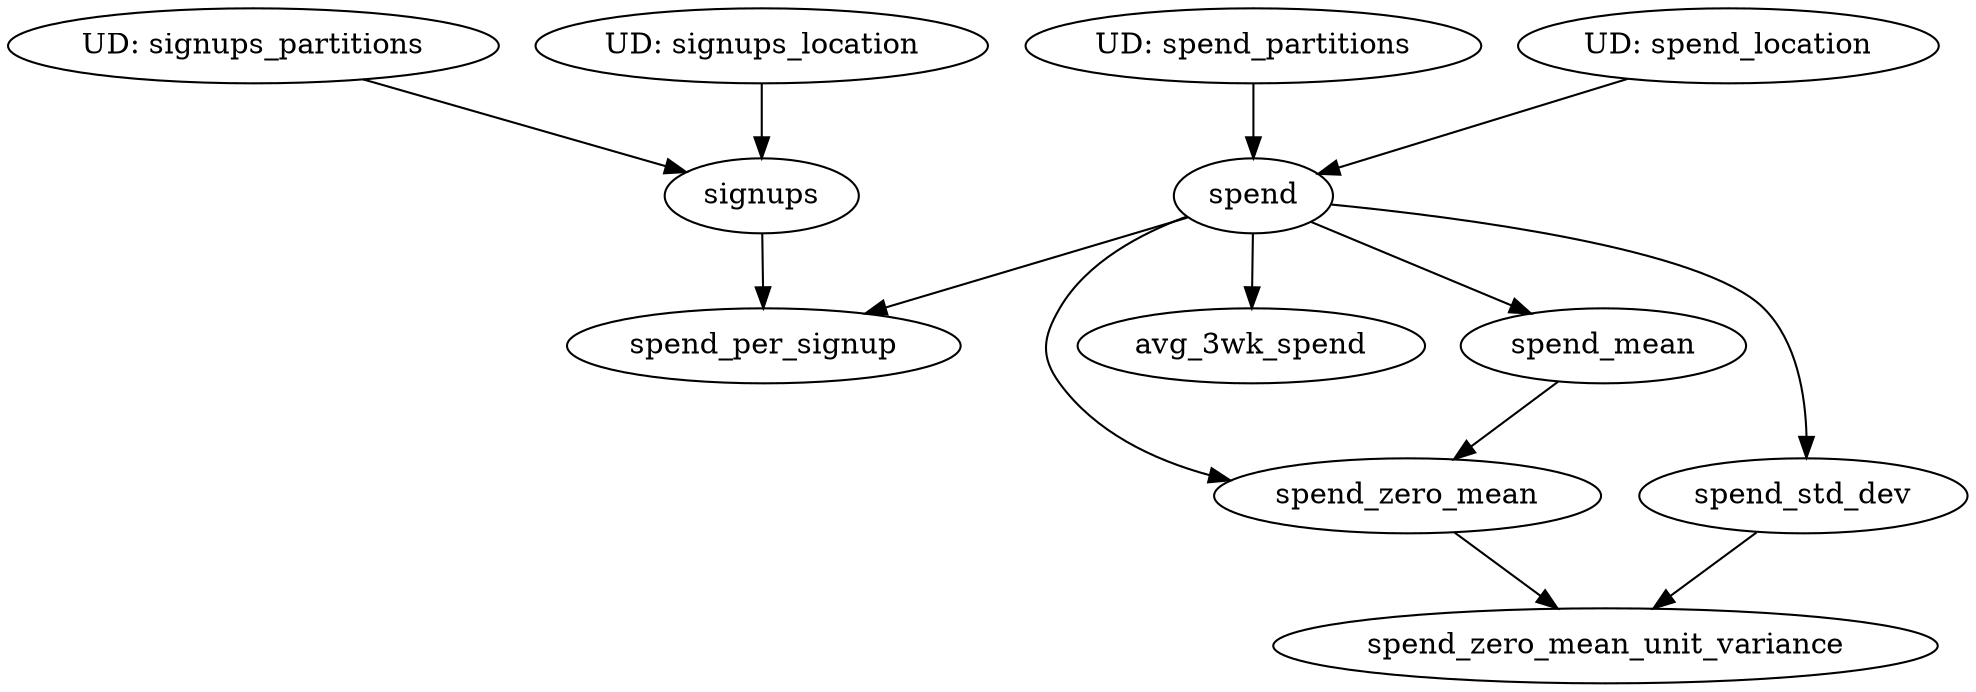 // Dependency Graph
digraph {
	spend [label=spend]
	spend_zero_mean [label=spend_zero_mean]
	spend_partitions [label=spend_partitions]
	spend_zero_mean_unit_variance [label=spend_zero_mean_unit_variance]
	avg_3wk_spend [label=avg_3wk_spend]
	spend_mean [label=spend_mean]
	spend_std_dev [label=spend_std_dev]
	signups [label=signups]
	spend_per_signup [label=spend_per_signup]
	signups_partitions [label=signups_partitions]
	signups_location [label=signups_location]
	spend_location [label=spend_location]
	spend_partitions [label="UD: spend_partitions"]
	signups_location [label="UD: signups_location"]
	spend_location [label="UD: spend_location"]
	signups_partitions [label="UD: signups_partitions"]
	spend_location -> spend
	spend_partitions -> spend
	spend -> spend_zero_mean
	spend_mean -> spend_zero_mean
	spend_zero_mean -> spend_zero_mean_unit_variance
	spend_std_dev -> spend_zero_mean_unit_variance
	spend -> avg_3wk_spend
	spend -> spend_mean
	spend -> spend_std_dev
	signups_location -> signups
	signups_partitions -> signups
	spend -> spend_per_signup
	signups -> spend_per_signup
}
